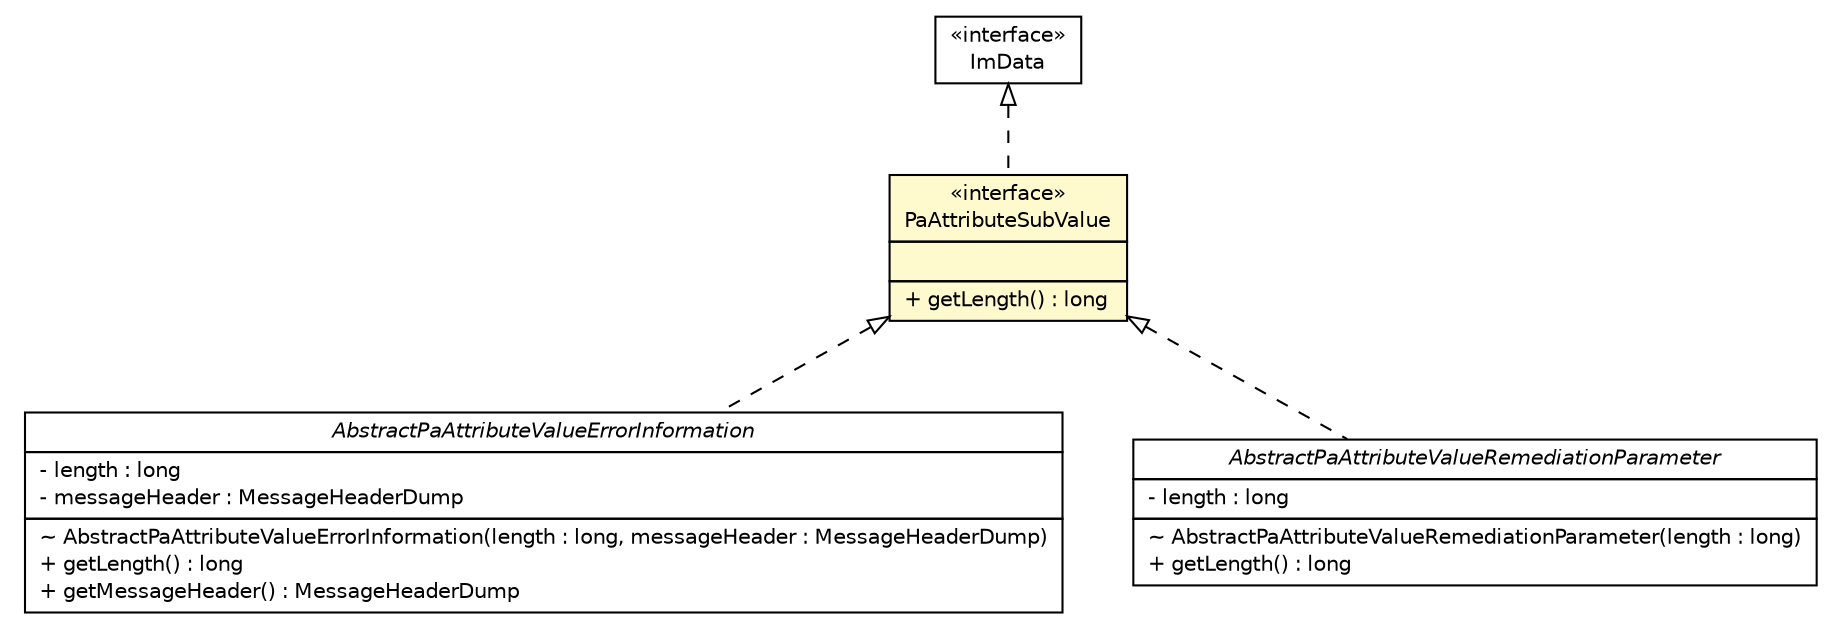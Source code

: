 #!/usr/local/bin/dot
#
# Class diagram 
# Generated by UMLGraph version R5_6 (http://www.umlgraph.org/)
#

digraph G {
	edge [fontname="Helvetica",fontsize=10,labelfontname="Helvetica",labelfontsize=10];
	node [fontname="Helvetica",fontsize=10,shape=plaintext];
	nodesep=0.25;
	ranksep=0.5;
	// de.hsbremen.tc.tnc.message.m.ImData
	c62168 [label=<<table title="de.hsbremen.tc.tnc.message.m.ImData" border="0" cellborder="1" cellspacing="0" cellpadding="2" port="p" href="../../../../../../de/hsbremen/tc/tnc/message/m/ImData.html">
		<tr><td><table border="0" cellspacing="0" cellpadding="1">
<tr><td align="center" balign="center"> &#171;interface&#187; </td></tr>
<tr><td align="center" balign="center"> ImData </td></tr>
		</table></td></tr>
		</table>>, URL="../../../../../../de/hsbremen/tc/tnc/message/m/ImData.html", fontname="Helvetica", fontcolor="black", fontsize=10.0];
	// org.ietf.nea.pa.attribute.util.AbstractPaAttributeValueErrorInformation
	c62399 [label=<<table title="org.ietf.nea.pa.attribute.util.AbstractPaAttributeValueErrorInformation" border="0" cellborder="1" cellspacing="0" cellpadding="2" port="p" href="./AbstractPaAttributeValueErrorInformation.html">
		<tr><td><table border="0" cellspacing="0" cellpadding="1">
<tr><td align="center" balign="center"><font face="Helvetica-Oblique"> AbstractPaAttributeValueErrorInformation </font></td></tr>
		</table></td></tr>
		<tr><td><table border="0" cellspacing="0" cellpadding="1">
<tr><td align="left" balign="left"> - length : long </td></tr>
<tr><td align="left" balign="left"> - messageHeader : MessageHeaderDump </td></tr>
		</table></td></tr>
		<tr><td><table border="0" cellspacing="0" cellpadding="1">
<tr><td align="left" balign="left"> ~ AbstractPaAttributeValueErrorInformation(length : long, messageHeader : MessageHeaderDump) </td></tr>
<tr><td align="left" balign="left"> + getLength() : long </td></tr>
<tr><td align="left" balign="left"> + getMessageHeader() : MessageHeaderDump </td></tr>
		</table></td></tr>
		</table>>, URL="./AbstractPaAttributeValueErrorInformation.html", fontname="Helvetica", fontcolor="black", fontsize=10.0];
	// org.ietf.nea.pa.attribute.util.AbstractPaAttributeValueRemediationParameter
	c62401 [label=<<table title="org.ietf.nea.pa.attribute.util.AbstractPaAttributeValueRemediationParameter" border="0" cellborder="1" cellspacing="0" cellpadding="2" port="p" href="./AbstractPaAttributeValueRemediationParameter.html">
		<tr><td><table border="0" cellspacing="0" cellpadding="1">
<tr><td align="center" balign="center"><font face="Helvetica-Oblique"> AbstractPaAttributeValueRemediationParameter </font></td></tr>
		</table></td></tr>
		<tr><td><table border="0" cellspacing="0" cellpadding="1">
<tr><td align="left" balign="left"> - length : long </td></tr>
		</table></td></tr>
		<tr><td><table border="0" cellspacing="0" cellpadding="1">
<tr><td align="left" balign="left"> ~ AbstractPaAttributeValueRemediationParameter(length : long) </td></tr>
<tr><td align="left" balign="left"> + getLength() : long </td></tr>
		</table></td></tr>
		</table>>, URL="./AbstractPaAttributeValueRemediationParameter.html", fontname="Helvetica", fontcolor="black", fontsize=10.0];
	// org.ietf.nea.pa.attribute.util.PaAttributeSubValue
	c62421 [label=<<table title="org.ietf.nea.pa.attribute.util.PaAttributeSubValue" border="0" cellborder="1" cellspacing="0" cellpadding="2" port="p" bgcolor="lemonChiffon" href="./PaAttributeSubValue.html">
		<tr><td><table border="0" cellspacing="0" cellpadding="1">
<tr><td align="center" balign="center"> &#171;interface&#187; </td></tr>
<tr><td align="center" balign="center"> PaAttributeSubValue </td></tr>
		</table></td></tr>
		<tr><td><table border="0" cellspacing="0" cellpadding="1">
<tr><td align="left" balign="left">  </td></tr>
		</table></td></tr>
		<tr><td><table border="0" cellspacing="0" cellpadding="1">
<tr><td align="left" balign="left"> + getLength() : long </td></tr>
		</table></td></tr>
		</table>>, URL="./PaAttributeSubValue.html", fontname="Helvetica", fontcolor="black", fontsize=10.0];
	//org.ietf.nea.pa.attribute.util.AbstractPaAttributeValueErrorInformation implements org.ietf.nea.pa.attribute.util.PaAttributeSubValue
	c62421:p -> c62399:p [dir=back,arrowtail=empty,style=dashed];
	//org.ietf.nea.pa.attribute.util.AbstractPaAttributeValueRemediationParameter implements org.ietf.nea.pa.attribute.util.PaAttributeSubValue
	c62421:p -> c62401:p [dir=back,arrowtail=empty,style=dashed];
	//org.ietf.nea.pa.attribute.util.PaAttributeSubValue implements de.hsbremen.tc.tnc.message.m.ImData
	c62168:p -> c62421:p [dir=back,arrowtail=empty,style=dashed];
}

